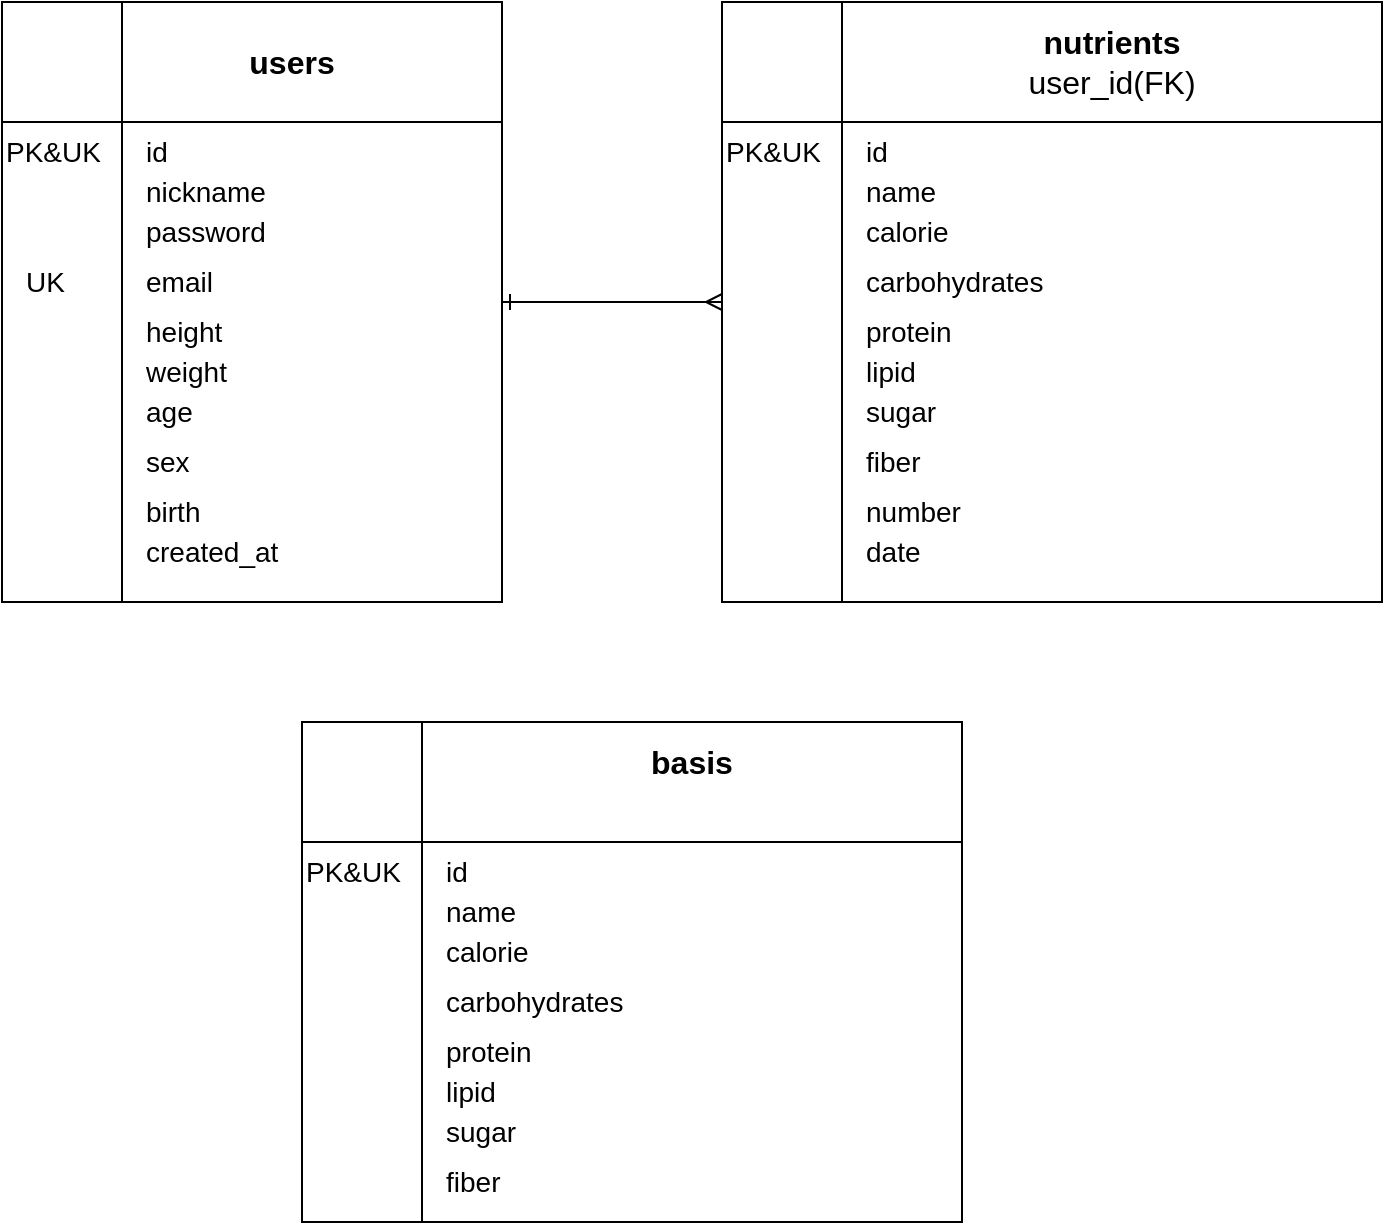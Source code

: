 <mxfile version="20.8.16" type="device"><diagram name="ページ1" id="rcVZ6FgjjQKmhJsNi_jh"><mxGraphModel dx="794" dy="606" grid="1" gridSize="10" guides="1" tooltips="1" connect="1" arrows="1" fold="1" page="1" pageScale="1" pageWidth="827" pageHeight="1169" math="0" shadow="0"><root><mxCell id="0"/><mxCell id="1" parent="0"/><mxCell id="6ELh3o1UAaAifDrMk2gh-52" style="edgeStyle=orthogonalEdgeStyle;rounded=0;orthogonalLoop=1;jettySize=auto;html=1;entryX=0;entryY=0.5;entryDx=0;entryDy=0;fontSize=14;endArrow=ERmany;endFill=0;startArrow=ERone;startFill=0;" parent="1" source="6ELh3o1UAaAifDrMk2gh-30" target="6ELh3o1UAaAifDrMk2gh-35" edge="1"><mxGeometry relative="1" as="geometry"/></mxCell><mxCell id="6ELh3o1UAaAifDrMk2gh-30" value="" style="shape=internalStorage;whiteSpace=wrap;html=1;backgroundOutline=1;dx=60;dy=60;align=left;" parent="1" vertex="1"><mxGeometry x="110" y="120" width="250" height="300" as="geometry"/></mxCell><mxCell id="6ELh3o1UAaAifDrMk2gh-31" value="users" style="text;html=1;strokeColor=none;fillColor=none;align=center;verticalAlign=middle;whiteSpace=wrap;rounded=0;fontSize=16;fontStyle=1" parent="1" vertex="1"><mxGeometry x="210" y="130" width="90" height="40" as="geometry"/></mxCell><mxCell id="6ELh3o1UAaAifDrMk2gh-27" value="PK&amp;amp;UK" style="text;html=1;strokeColor=none;fillColor=none;align=left;verticalAlign=middle;whiteSpace=wrap;rounded=0;fontSize=14;" parent="1" vertex="1"><mxGeometry x="110" y="180" width="50" height="30" as="geometry"/></mxCell><mxCell id="6ELh3o1UAaAifDrMk2gh-16" value="id" style="text;html=1;align=left;verticalAlign=middle;resizable=0;points=[];autosize=1;strokeColor=none;fillColor=none;fontSize=14;" parent="1" vertex="1"><mxGeometry x="180" y="180" width="30" height="30" as="geometry"/></mxCell><mxCell id="6ELh3o1UAaAifDrMk2gh-13" value="nickname" style="text;html=1;align=left;verticalAlign=middle;resizable=0;points=[];autosize=1;strokeColor=none;fillColor=none;fontSize=14;" parent="1" vertex="1"><mxGeometry x="180" y="200" width="80" height="30" as="geometry"/></mxCell><mxCell id="6ELh3o1UAaAifDrMk2gh-14" value="password" style="text;html=1;align=left;verticalAlign=middle;resizable=0;points=[];autosize=1;strokeColor=none;fillColor=none;fontSize=14;" parent="1" vertex="1"><mxGeometry x="180" y="220" width="80" height="30" as="geometry"/></mxCell><mxCell id="6ELh3o1UAaAifDrMk2gh-21" value="height" style="text;html=1;align=left;verticalAlign=middle;resizable=0;points=[];autosize=1;strokeColor=none;fillColor=none;fontSize=14;" parent="1" vertex="1"><mxGeometry x="180" y="270" width="60" height="30" as="geometry"/></mxCell><mxCell id="6ELh3o1UAaAifDrMk2gh-18" value="email" style="text;html=1;align=left;verticalAlign=middle;resizable=0;points=[];autosize=1;strokeColor=none;fillColor=none;fontSize=14;" parent="1" vertex="1"><mxGeometry x="180" y="245" width="60" height="30" as="geometry"/></mxCell><mxCell id="6ELh3o1UAaAifDrMk2gh-23" value="age" style="text;html=1;align=left;verticalAlign=middle;resizable=0;points=[];autosize=1;strokeColor=none;fillColor=none;fontSize=14;" parent="1" vertex="1"><mxGeometry x="180" y="310" width="50" height="30" as="geometry"/></mxCell><mxCell id="6ELh3o1UAaAifDrMk2gh-22" value="weight" style="text;html=1;align=left;verticalAlign=middle;resizable=0;points=[];autosize=1;strokeColor=none;fillColor=none;fontSize=14;" parent="1" vertex="1"><mxGeometry x="180" y="290" width="60" height="30" as="geometry"/></mxCell><mxCell id="6ELh3o1UAaAifDrMk2gh-24" value="sex" style="text;html=1;align=left;verticalAlign=middle;resizable=0;points=[];autosize=1;strokeColor=none;fillColor=none;fontSize=14;" parent="1" vertex="1"><mxGeometry x="180" y="334.5" width="50" height="30" as="geometry"/></mxCell><mxCell id="6ELh3o1UAaAifDrMk2gh-26" value="created_at" style="text;html=1;align=left;verticalAlign=middle;resizable=0;points=[];autosize=1;strokeColor=none;fillColor=none;fontSize=14;" parent="1" vertex="1"><mxGeometry x="180" y="380" width="90" height="30" as="geometry"/></mxCell><mxCell id="6ELh3o1UAaAifDrMk2gh-25" value="birth" style="text;html=1;align=left;verticalAlign=middle;resizable=0;points=[];autosize=1;strokeColor=none;fillColor=none;fontSize=14;" parent="1" vertex="1"><mxGeometry x="180" y="360" width="50" height="30" as="geometry"/></mxCell><mxCell id="6ELh3o1UAaAifDrMk2gh-33" value="UK" style="text;html=1;strokeColor=none;fillColor=none;align=left;verticalAlign=middle;whiteSpace=wrap;rounded=0;fontSize=14;" parent="1" vertex="1"><mxGeometry x="120" y="245" width="30" height="30" as="geometry"/></mxCell><mxCell id="6ELh3o1UAaAifDrMk2gh-35" value="" style="shape=internalStorage;whiteSpace=wrap;html=1;backgroundOutline=1;dx=60;dy=60;align=left;" parent="1" vertex="1"><mxGeometry x="470" y="120" width="330" height="300" as="geometry"/></mxCell><mxCell id="6ELh3o1UAaAifDrMk2gh-36" value="nutrients" style="text;html=1;strokeColor=none;fillColor=none;align=center;verticalAlign=middle;whiteSpace=wrap;rounded=0;fontSize=16;fontStyle=1" parent="1" vertex="1"><mxGeometry x="620" y="120" width="90" height="40" as="geometry"/></mxCell><mxCell id="6ELh3o1UAaAifDrMk2gh-37" value="id" style="text;html=1;align=left;verticalAlign=middle;resizable=0;points=[];autosize=1;strokeColor=none;fillColor=none;fontSize=14;" parent="1" vertex="1"><mxGeometry x="540" y="180" width="30" height="30" as="geometry"/></mxCell><mxCell id="6ELh3o1UAaAifDrMk2gh-38" value="name" style="text;html=1;align=left;verticalAlign=middle;resizable=0;points=[];autosize=1;strokeColor=none;fillColor=none;fontSize=14;" parent="1" vertex="1"><mxGeometry x="540" y="200" width="60" height="30" as="geometry"/></mxCell><mxCell id="6ELh3o1UAaAifDrMk2gh-39" value="calorie" style="text;html=1;align=left;verticalAlign=middle;resizable=0;points=[];autosize=1;strokeColor=none;fillColor=none;fontSize=14;" parent="1" vertex="1"><mxGeometry x="540" y="220" width="60" height="30" as="geometry"/></mxCell><mxCell id="6ELh3o1UAaAifDrMk2gh-40" value="protein" style="text;html=1;align=left;verticalAlign=middle;resizable=0;points=[];autosize=1;strokeColor=none;fillColor=none;fontSize=14;" parent="1" vertex="1"><mxGeometry x="540" y="270" width="70" height="30" as="geometry"/></mxCell><mxCell id="6ELh3o1UAaAifDrMk2gh-41" value="carbohydrates" style="text;html=1;align=left;verticalAlign=middle;resizable=0;points=[];autosize=1;strokeColor=none;fillColor=none;fontSize=14;" parent="1" vertex="1"><mxGeometry x="540" y="245" width="110" height="30" as="geometry"/></mxCell><mxCell id="6ELh3o1UAaAifDrMk2gh-42" value="sugar" style="text;html=1;align=left;verticalAlign=middle;resizable=0;points=[];autosize=1;strokeColor=none;fillColor=none;fontSize=14;" parent="1" vertex="1"><mxGeometry x="540" y="310" width="60" height="30" as="geometry"/></mxCell><mxCell id="6ELh3o1UAaAifDrMk2gh-43" value="lipid" style="text;html=1;align=left;verticalAlign=middle;resizable=0;points=[];autosize=1;strokeColor=none;fillColor=none;fontSize=14;" parent="1" vertex="1"><mxGeometry x="540" y="290" width="50" height="30" as="geometry"/></mxCell><mxCell id="6ELh3o1UAaAifDrMk2gh-44" value="fiber" style="text;html=1;align=left;verticalAlign=middle;resizable=0;points=[];autosize=1;strokeColor=none;fillColor=none;fontSize=14;" parent="1" vertex="1"><mxGeometry x="540" y="334.5" width="50" height="30" as="geometry"/></mxCell><mxCell id="6ELh3o1UAaAifDrMk2gh-45" value="date" style="text;html=1;align=left;verticalAlign=middle;resizable=0;points=[];autosize=1;strokeColor=none;fillColor=none;fontSize=14;" parent="1" vertex="1"><mxGeometry x="540" y="380" width="50" height="30" as="geometry"/></mxCell><mxCell id="6ELh3o1UAaAifDrMk2gh-46" value="number" style="text;html=1;align=left;verticalAlign=middle;resizable=0;points=[];autosize=1;strokeColor=none;fillColor=none;fontSize=14;" parent="1" vertex="1"><mxGeometry x="540" y="360" width="70" height="30" as="geometry"/></mxCell><mxCell id="6ELh3o1UAaAifDrMk2gh-47" value="PK&amp;amp;UK" style="text;html=1;strokeColor=none;fillColor=none;align=left;verticalAlign=middle;whiteSpace=wrap;rounded=0;fontSize=14;" parent="1" vertex="1"><mxGeometry x="470" y="180" width="50" height="30" as="geometry"/></mxCell><mxCell id="6ELh3o1UAaAifDrMk2gh-51" value="user_id(FK)" style="text;html=1;strokeColor=none;fillColor=none;align=center;verticalAlign=middle;whiteSpace=wrap;rounded=0;fontSize=16;fontStyle=0" parent="1" vertex="1"><mxGeometry x="620" y="140" width="90" height="40" as="geometry"/></mxCell><mxCell id="SWGmc8iMHB9hkCB9GTWK-1" value="" style="shape=internalStorage;whiteSpace=wrap;html=1;backgroundOutline=1;dx=60;dy=60;align=left;" vertex="1" parent="1"><mxGeometry x="260" y="480" width="330" height="250" as="geometry"/></mxCell><mxCell id="SWGmc8iMHB9hkCB9GTWK-2" value="basis" style="text;html=1;strokeColor=none;fillColor=none;align=center;verticalAlign=middle;whiteSpace=wrap;rounded=0;fontSize=16;fontStyle=1" vertex="1" parent="1"><mxGeometry x="410" y="480" width="90" height="40" as="geometry"/></mxCell><mxCell id="SWGmc8iMHB9hkCB9GTWK-3" value="id" style="text;html=1;align=left;verticalAlign=middle;resizable=0;points=[];autosize=1;strokeColor=none;fillColor=none;fontSize=14;" vertex="1" parent="1"><mxGeometry x="330" y="540" width="30" height="30" as="geometry"/></mxCell><mxCell id="SWGmc8iMHB9hkCB9GTWK-4" value="name" style="text;html=1;align=left;verticalAlign=middle;resizable=0;points=[];autosize=1;strokeColor=none;fillColor=none;fontSize=14;" vertex="1" parent="1"><mxGeometry x="330" y="560" width="60" height="30" as="geometry"/></mxCell><mxCell id="SWGmc8iMHB9hkCB9GTWK-5" value="calorie" style="text;html=1;align=left;verticalAlign=middle;resizable=0;points=[];autosize=1;strokeColor=none;fillColor=none;fontSize=14;" vertex="1" parent="1"><mxGeometry x="330" y="580" width="60" height="30" as="geometry"/></mxCell><mxCell id="SWGmc8iMHB9hkCB9GTWK-6" value="protein" style="text;html=1;align=left;verticalAlign=middle;resizable=0;points=[];autosize=1;strokeColor=none;fillColor=none;fontSize=14;" vertex="1" parent="1"><mxGeometry x="330" y="630" width="70" height="30" as="geometry"/></mxCell><mxCell id="SWGmc8iMHB9hkCB9GTWK-7" value="carbohydrates" style="text;html=1;align=left;verticalAlign=middle;resizable=0;points=[];autosize=1;strokeColor=none;fillColor=none;fontSize=14;" vertex="1" parent="1"><mxGeometry x="330" y="605" width="110" height="30" as="geometry"/></mxCell><mxCell id="SWGmc8iMHB9hkCB9GTWK-8" value="sugar" style="text;html=1;align=left;verticalAlign=middle;resizable=0;points=[];autosize=1;strokeColor=none;fillColor=none;fontSize=14;" vertex="1" parent="1"><mxGeometry x="330" y="670" width="60" height="30" as="geometry"/></mxCell><mxCell id="SWGmc8iMHB9hkCB9GTWK-9" value="lipid" style="text;html=1;align=left;verticalAlign=middle;resizable=0;points=[];autosize=1;strokeColor=none;fillColor=none;fontSize=14;" vertex="1" parent="1"><mxGeometry x="330" y="650" width="50" height="30" as="geometry"/></mxCell><mxCell id="SWGmc8iMHB9hkCB9GTWK-10" value="fiber" style="text;html=1;align=left;verticalAlign=middle;resizable=0;points=[];autosize=1;strokeColor=none;fillColor=none;fontSize=14;" vertex="1" parent="1"><mxGeometry x="330" y="694.5" width="50" height="30" as="geometry"/></mxCell><mxCell id="SWGmc8iMHB9hkCB9GTWK-13" value="PK&amp;amp;UK" style="text;html=1;strokeColor=none;fillColor=none;align=left;verticalAlign=middle;whiteSpace=wrap;rounded=0;fontSize=14;" vertex="1" parent="1"><mxGeometry x="260" y="540" width="50" height="30" as="geometry"/></mxCell></root></mxGraphModel></diagram></mxfile>